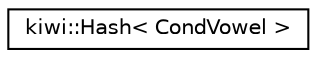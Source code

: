 digraph "Graphical Class Hierarchy"
{
 // LATEX_PDF_SIZE
  edge [fontname="Helvetica",fontsize="10",labelfontname="Helvetica",labelfontsize="10"];
  node [fontname="Helvetica",fontsize="10",shape=record];
  rankdir="LR";
  Node0 [label="kiwi::Hash\< CondVowel \>",height=0.2,width=0.4,color="black", fillcolor="white", style="filled",URL="$structkiwi_1_1Hash_3_01CondVowel_01_4.html",tooltip=" "];
}
